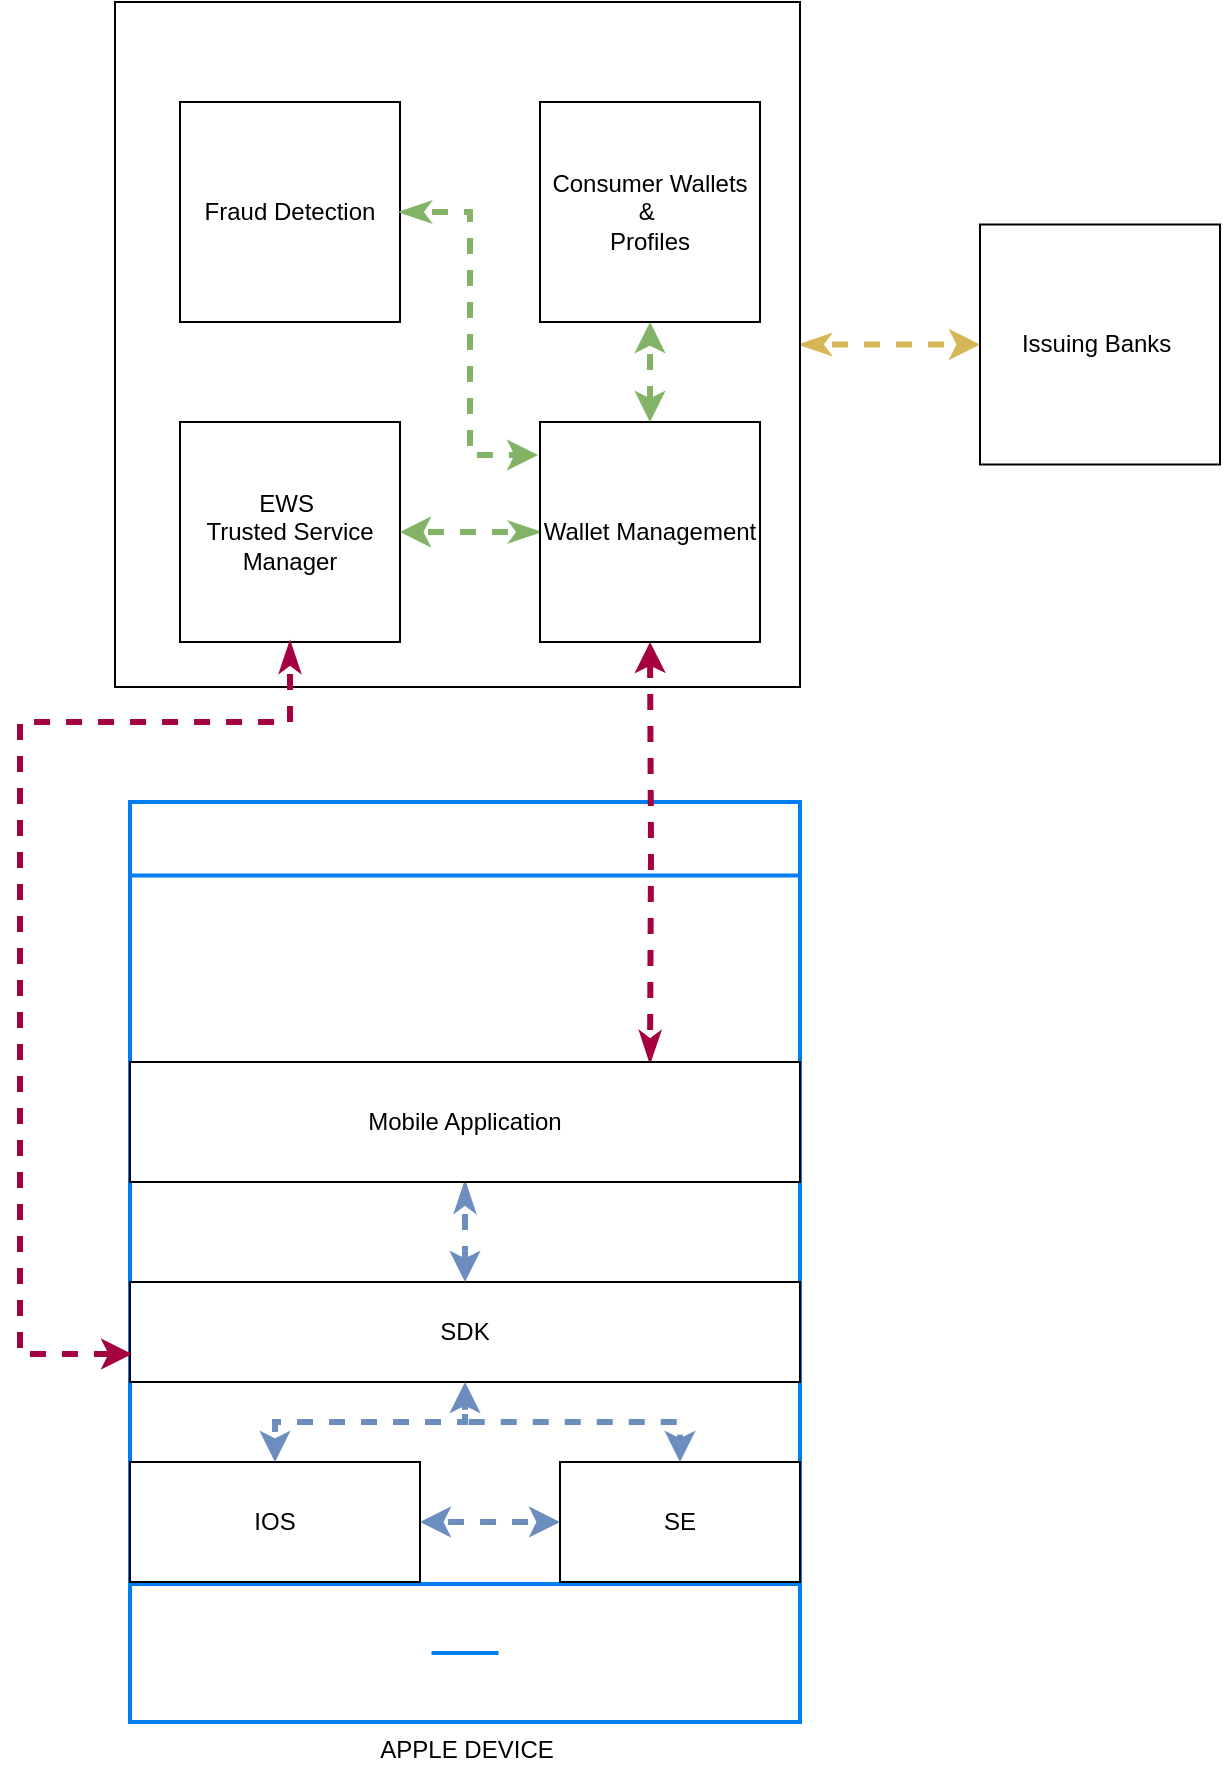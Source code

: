 <mxfile version="24.7.17">
  <diagram name="Page-1" id="iv-ceRMYykWWUbIPhT0H">
    <mxGraphModel dx="1434" dy="1896" grid="1" gridSize="10" guides="1" tooltips="1" connect="1" arrows="1" fold="1" page="1" pageScale="1" pageWidth="850" pageHeight="1100" math="0" shadow="0">
      <root>
        <mxCell id="0" />
        <mxCell id="1" parent="0" />
        <mxCell id="cnR79YpQgru_kzIVy44T-28" style="edgeStyle=orthogonalEdgeStyle;rounded=0;orthogonalLoop=1;jettySize=auto;html=1;entryX=0;entryY=0.5;entryDx=0;entryDy=0;startArrow=classicThin;startFill=1;fillColor=#fff2cc;gradientColor=#ffd966;strokeColor=#d6b656;strokeWidth=3;flowAnimation=1;" edge="1" parent="1" source="cnR79YpQgru_kzIVy44T-19" target="cnR79YpQgru_kzIVy44T-17">
          <mxGeometry relative="1" as="geometry" />
        </mxCell>
        <mxCell id="cnR79YpQgru_kzIVy44T-19" value="" style="whiteSpace=wrap;html=1;aspect=fixed;" vertex="1" parent="1">
          <mxGeometry x="247.5" y="-160" width="342.5" height="342.5" as="geometry" />
        </mxCell>
        <mxCell id="cnR79YpQgru_kzIVy44T-1" value="APPLE DEVICE" style="html=1;verticalLabelPosition=bottom;align=center;labelBackgroundColor=#ffffff;verticalAlign=top;strokeWidth=2;strokeColor=#0080F0;shadow=0;dashed=0;shape=mxgraph.ios7.icons.smartphone;" vertex="1" parent="1">
          <mxGeometry x="255" y="240" width="335" height="460" as="geometry" />
        </mxCell>
        <mxCell id="cnR79YpQgru_kzIVy44T-4" value="IOS" style="rounded=0;whiteSpace=wrap;html=1;" vertex="1" parent="1">
          <mxGeometry x="255" y="570" width="145" height="60" as="geometry" />
        </mxCell>
        <mxCell id="cnR79YpQgru_kzIVy44T-8" style="edgeStyle=orthogonalEdgeStyle;rounded=0;orthogonalLoop=1;jettySize=auto;html=1;startArrow=classic;startFill=1;flowAnimation=1;fillColor=#dae8fc;strokeColor=#6c8ebf;strokeWidth=3;" edge="1" parent="1" source="cnR79YpQgru_kzIVy44T-5" target="cnR79YpQgru_kzIVy44T-4">
          <mxGeometry relative="1" as="geometry" />
        </mxCell>
        <mxCell id="cnR79YpQgru_kzIVy44T-5" value="SE" style="rounded=0;whiteSpace=wrap;html=1;" vertex="1" parent="1">
          <mxGeometry x="470" y="570" width="120" height="60" as="geometry" />
        </mxCell>
        <mxCell id="cnR79YpQgru_kzIVy44T-10" style="edgeStyle=orthogonalEdgeStyle;rounded=0;orthogonalLoop=1;jettySize=auto;html=1;entryX=0.5;entryY=0;entryDx=0;entryDy=0;flowAnimation=1;fillColor=#dae8fc;strokeColor=#6c8ebf;strokeWidth=3;" edge="1" parent="1" source="cnR79YpQgru_kzIVy44T-9" target="cnR79YpQgru_kzIVy44T-5">
          <mxGeometry relative="1" as="geometry" />
        </mxCell>
        <mxCell id="cnR79YpQgru_kzIVy44T-9" value="SDK" style="rounded=0;whiteSpace=wrap;html=1;" vertex="1" parent="1">
          <mxGeometry x="255" y="480" width="335" height="50" as="geometry" />
        </mxCell>
        <mxCell id="cnR79YpQgru_kzIVy44T-12" style="edgeStyle=orthogonalEdgeStyle;rounded=0;orthogonalLoop=1;jettySize=auto;html=1;exitX=0.5;exitY=1;exitDx=0;exitDy=0;startArrow=classic;startFill=1;flowAnimation=1;strokeWidth=3;fillColor=#dae8fc;strokeColor=#6c8ebf;" edge="1" parent="1" source="cnR79YpQgru_kzIVy44T-9" target="cnR79YpQgru_kzIVy44T-4">
          <mxGeometry relative="1" as="geometry">
            <mxPoint x="433" y="550" as="sourcePoint" />
            <mxPoint x="540" y="580" as="targetPoint" />
          </mxGeometry>
        </mxCell>
        <mxCell id="cnR79YpQgru_kzIVy44T-14" style="edgeStyle=orthogonalEdgeStyle;rounded=0;orthogonalLoop=1;jettySize=auto;html=1;entryX=0.5;entryY=0;entryDx=0;entryDy=0;startArrow=classicThin;startFill=1;flowAnimation=1;fillColor=#dae8fc;strokeColor=#6c8ebf;strokeWidth=3;" edge="1" parent="1" source="cnR79YpQgru_kzIVy44T-13" target="cnR79YpQgru_kzIVy44T-9">
          <mxGeometry relative="1" as="geometry" />
        </mxCell>
        <mxCell id="cnR79YpQgru_kzIVy44T-23" style="edgeStyle=orthogonalEdgeStyle;rounded=0;orthogonalLoop=1;jettySize=auto;html=1;entryX=0.5;entryY=1;entryDx=0;entryDy=0;startArrow=classicThin;startFill=1;flowAnimation=1;fillColor=#d80073;strokeColor=#A50040;strokeWidth=3;" edge="1" parent="1" target="cnR79YpQgru_kzIVy44T-20">
          <mxGeometry relative="1" as="geometry">
            <mxPoint x="515" y="370" as="sourcePoint" />
          </mxGeometry>
        </mxCell>
        <mxCell id="cnR79YpQgru_kzIVy44T-13" value="Mobile Application" style="rounded=0;whiteSpace=wrap;html=1;" vertex="1" parent="1">
          <mxGeometry x="255" y="370" width="335" height="60" as="geometry" />
        </mxCell>
        <mxCell id="cnR79YpQgru_kzIVy44T-15" value="EWS&amp;nbsp;&lt;div&gt;Trusted Service Manager&lt;/div&gt;" style="whiteSpace=wrap;html=1;aspect=fixed;" vertex="1" parent="1">
          <mxGeometry x="280" y="50" width="110" height="110" as="geometry" />
        </mxCell>
        <mxCell id="cnR79YpQgru_kzIVy44T-16" style="edgeStyle=orthogonalEdgeStyle;rounded=0;orthogonalLoop=1;jettySize=auto;html=1;entryX=0.003;entryY=0.6;entryDx=0;entryDy=0;entryPerimeter=0;startArrow=classicThin;startFill=1;flowAnimation=1;exitX=0.5;exitY=1;exitDx=0;exitDy=0;fillColor=#d80073;strokeColor=#A50040;strokeWidth=3;" edge="1" parent="1" source="cnR79YpQgru_kzIVy44T-15" target="cnR79YpQgru_kzIVy44T-1">
          <mxGeometry relative="1" as="geometry">
            <Array as="points">
              <mxPoint x="335" y="200" />
              <mxPoint x="200" y="200" />
              <mxPoint x="200" y="516" />
            </Array>
          </mxGeometry>
        </mxCell>
        <mxCell id="cnR79YpQgru_kzIVy44T-17" value="Issuing Banks&amp;nbsp;" style="whiteSpace=wrap;html=1;aspect=fixed;" vertex="1" parent="1">
          <mxGeometry x="680" y="-48.75" width="120" height="120" as="geometry" />
        </mxCell>
        <mxCell id="cnR79YpQgru_kzIVy44T-22" style="edgeStyle=orthogonalEdgeStyle;rounded=0;orthogonalLoop=1;jettySize=auto;html=1;startArrow=classicThin;startFill=1;strokeWidth=3;flowAnimation=1;fillColor=#d5e8d4;strokeColor=#82b366;gradientColor=#97d077;" edge="1" parent="1" source="cnR79YpQgru_kzIVy44T-20" target="cnR79YpQgru_kzIVy44T-15">
          <mxGeometry relative="1" as="geometry" />
        </mxCell>
        <mxCell id="cnR79YpQgru_kzIVy44T-20" value="Wallet Management" style="whiteSpace=wrap;html=1;aspect=fixed;" vertex="1" parent="1">
          <mxGeometry x="460" y="50" width="110" height="110" as="geometry" />
        </mxCell>
        <mxCell id="cnR79YpQgru_kzIVy44T-25" style="edgeStyle=orthogonalEdgeStyle;rounded=0;orthogonalLoop=1;jettySize=auto;html=1;entryX=0.5;entryY=0;entryDx=0;entryDy=0;startArrow=classic;startFill=1;fillColor=#d5e8d4;gradientColor=#97d077;strokeColor=#82b366;strokeWidth=3;flowAnimation=1;" edge="1" parent="1" source="cnR79YpQgru_kzIVy44T-24" target="cnR79YpQgru_kzIVy44T-20">
          <mxGeometry relative="1" as="geometry" />
        </mxCell>
        <mxCell id="cnR79YpQgru_kzIVy44T-24" value="Consumer Wallets &amp;amp;&amp;nbsp;&lt;div&gt;Profiles&lt;/div&gt;" style="whiteSpace=wrap;html=1;aspect=fixed;" vertex="1" parent="1">
          <mxGeometry x="460" y="-110" width="110" height="110" as="geometry" />
        </mxCell>
        <mxCell id="cnR79YpQgru_kzIVy44T-26" value="Fraud Detection" style="whiteSpace=wrap;html=1;aspect=fixed;" vertex="1" parent="1">
          <mxGeometry x="280" y="-110" width="110" height="110" as="geometry" />
        </mxCell>
        <mxCell id="cnR79YpQgru_kzIVy44T-27" style="edgeStyle=orthogonalEdgeStyle;rounded=0;orthogonalLoop=1;jettySize=auto;html=1;entryX=-0.009;entryY=0.15;entryDx=0;entryDy=0;entryPerimeter=0;startArrow=classicThin;startFill=1;strokeWidth=3;fillColor=#d5e8d4;gradientColor=#97d077;strokeColor=#82b366;flowAnimation=1;" edge="1" parent="1" source="cnR79YpQgru_kzIVy44T-26" target="cnR79YpQgru_kzIVy44T-20">
          <mxGeometry relative="1" as="geometry" />
        </mxCell>
      </root>
    </mxGraphModel>
  </diagram>
</mxfile>
